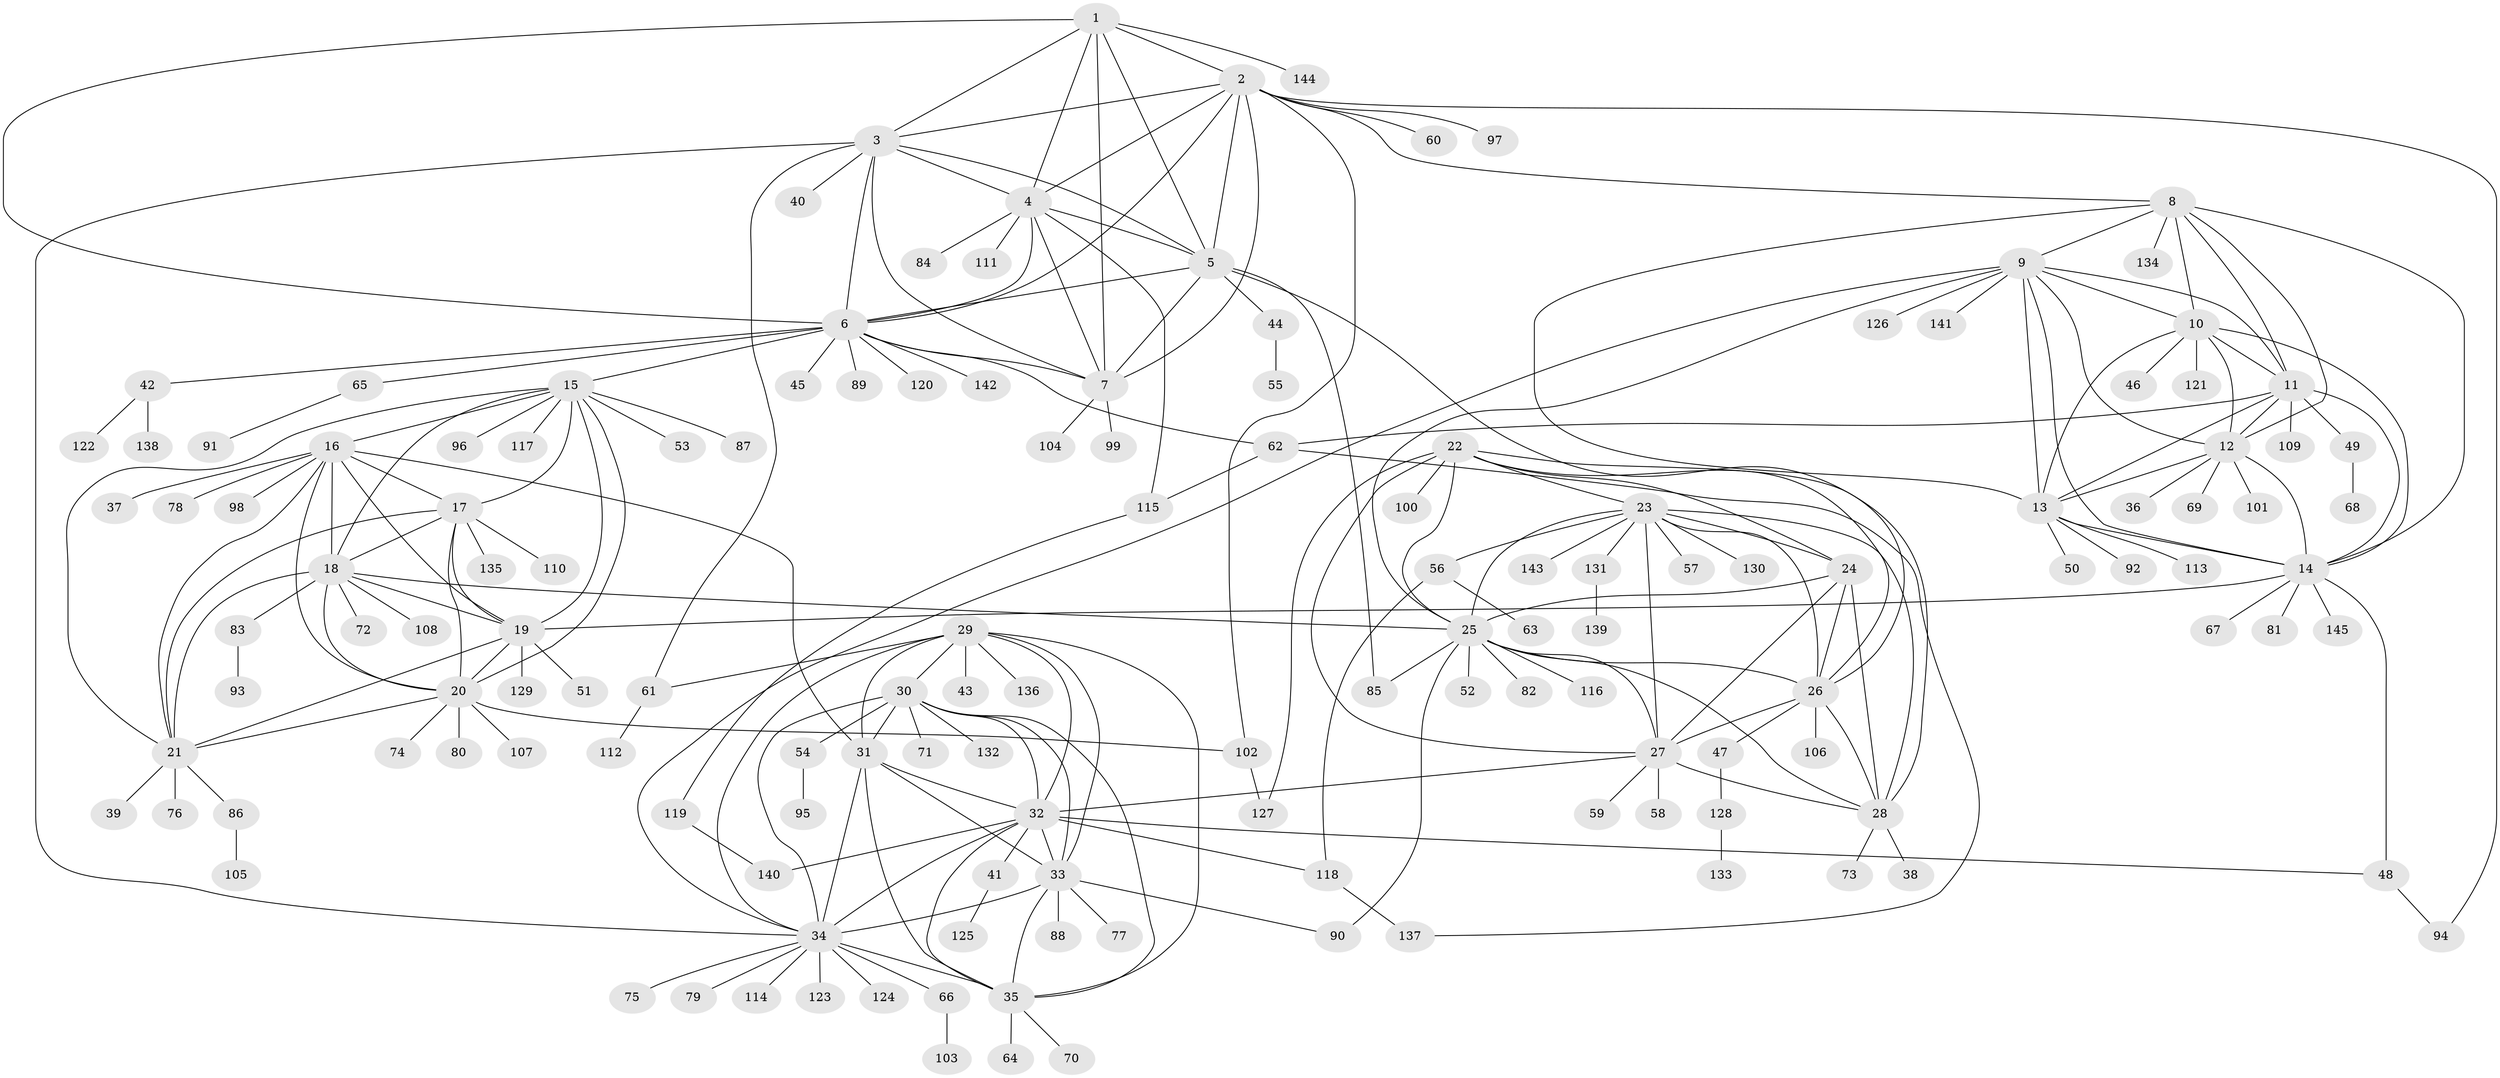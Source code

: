 // Generated by graph-tools (version 1.1) at 2025/16/03/09/25 04:16:07]
// undirected, 145 vertices, 237 edges
graph export_dot {
graph [start="1"]
  node [color=gray90,style=filled];
  1;
  2;
  3;
  4;
  5;
  6;
  7;
  8;
  9;
  10;
  11;
  12;
  13;
  14;
  15;
  16;
  17;
  18;
  19;
  20;
  21;
  22;
  23;
  24;
  25;
  26;
  27;
  28;
  29;
  30;
  31;
  32;
  33;
  34;
  35;
  36;
  37;
  38;
  39;
  40;
  41;
  42;
  43;
  44;
  45;
  46;
  47;
  48;
  49;
  50;
  51;
  52;
  53;
  54;
  55;
  56;
  57;
  58;
  59;
  60;
  61;
  62;
  63;
  64;
  65;
  66;
  67;
  68;
  69;
  70;
  71;
  72;
  73;
  74;
  75;
  76;
  77;
  78;
  79;
  80;
  81;
  82;
  83;
  84;
  85;
  86;
  87;
  88;
  89;
  90;
  91;
  92;
  93;
  94;
  95;
  96;
  97;
  98;
  99;
  100;
  101;
  102;
  103;
  104;
  105;
  106;
  107;
  108;
  109;
  110;
  111;
  112;
  113;
  114;
  115;
  116;
  117;
  118;
  119;
  120;
  121;
  122;
  123;
  124;
  125;
  126;
  127;
  128;
  129;
  130;
  131;
  132;
  133;
  134;
  135;
  136;
  137;
  138;
  139;
  140;
  141;
  142;
  143;
  144;
  145;
  1 -- 2;
  1 -- 3;
  1 -- 4;
  1 -- 5;
  1 -- 6;
  1 -- 7;
  1 -- 144;
  2 -- 3;
  2 -- 4;
  2 -- 5;
  2 -- 6;
  2 -- 7;
  2 -- 8;
  2 -- 60;
  2 -- 94;
  2 -- 97;
  2 -- 102;
  3 -- 4;
  3 -- 5;
  3 -- 6;
  3 -- 7;
  3 -- 34;
  3 -- 40;
  3 -- 61;
  4 -- 5;
  4 -- 6;
  4 -- 7;
  4 -- 84;
  4 -- 111;
  4 -- 115;
  5 -- 6;
  5 -- 7;
  5 -- 26;
  5 -- 44;
  5 -- 85;
  6 -- 7;
  6 -- 15;
  6 -- 42;
  6 -- 45;
  6 -- 62;
  6 -- 65;
  6 -- 89;
  6 -- 120;
  6 -- 142;
  7 -- 99;
  7 -- 104;
  8 -- 9;
  8 -- 10;
  8 -- 11;
  8 -- 12;
  8 -- 13;
  8 -- 14;
  8 -- 134;
  9 -- 10;
  9 -- 11;
  9 -- 12;
  9 -- 13;
  9 -- 14;
  9 -- 25;
  9 -- 34;
  9 -- 126;
  9 -- 141;
  10 -- 11;
  10 -- 12;
  10 -- 13;
  10 -- 14;
  10 -- 46;
  10 -- 121;
  11 -- 12;
  11 -- 13;
  11 -- 14;
  11 -- 49;
  11 -- 62;
  11 -- 109;
  12 -- 13;
  12 -- 14;
  12 -- 36;
  12 -- 69;
  12 -- 101;
  13 -- 14;
  13 -- 50;
  13 -- 92;
  13 -- 113;
  14 -- 19;
  14 -- 48;
  14 -- 67;
  14 -- 81;
  14 -- 145;
  15 -- 16;
  15 -- 17;
  15 -- 18;
  15 -- 19;
  15 -- 20;
  15 -- 21;
  15 -- 53;
  15 -- 87;
  15 -- 96;
  15 -- 117;
  16 -- 17;
  16 -- 18;
  16 -- 19;
  16 -- 20;
  16 -- 21;
  16 -- 31;
  16 -- 37;
  16 -- 78;
  16 -- 98;
  17 -- 18;
  17 -- 19;
  17 -- 20;
  17 -- 21;
  17 -- 110;
  17 -- 135;
  18 -- 19;
  18 -- 20;
  18 -- 21;
  18 -- 25;
  18 -- 72;
  18 -- 83;
  18 -- 108;
  19 -- 20;
  19 -- 21;
  19 -- 51;
  19 -- 129;
  20 -- 21;
  20 -- 74;
  20 -- 80;
  20 -- 102;
  20 -- 107;
  21 -- 39;
  21 -- 76;
  21 -- 86;
  22 -- 23;
  22 -- 24;
  22 -- 25;
  22 -- 26;
  22 -- 27;
  22 -- 28;
  22 -- 100;
  22 -- 127;
  23 -- 24;
  23 -- 25;
  23 -- 26;
  23 -- 27;
  23 -- 28;
  23 -- 56;
  23 -- 57;
  23 -- 130;
  23 -- 131;
  23 -- 143;
  24 -- 25;
  24 -- 26;
  24 -- 27;
  24 -- 28;
  25 -- 26;
  25 -- 27;
  25 -- 28;
  25 -- 52;
  25 -- 82;
  25 -- 85;
  25 -- 90;
  25 -- 116;
  26 -- 27;
  26 -- 28;
  26 -- 47;
  26 -- 106;
  27 -- 28;
  27 -- 32;
  27 -- 58;
  27 -- 59;
  28 -- 38;
  28 -- 73;
  29 -- 30;
  29 -- 31;
  29 -- 32;
  29 -- 33;
  29 -- 34;
  29 -- 35;
  29 -- 43;
  29 -- 61;
  29 -- 136;
  30 -- 31;
  30 -- 32;
  30 -- 33;
  30 -- 34;
  30 -- 35;
  30 -- 54;
  30 -- 71;
  30 -- 132;
  31 -- 32;
  31 -- 33;
  31 -- 34;
  31 -- 35;
  32 -- 33;
  32 -- 34;
  32 -- 35;
  32 -- 41;
  32 -- 48;
  32 -- 118;
  32 -- 140;
  33 -- 34;
  33 -- 35;
  33 -- 77;
  33 -- 88;
  33 -- 90;
  34 -- 35;
  34 -- 66;
  34 -- 75;
  34 -- 79;
  34 -- 114;
  34 -- 123;
  34 -- 124;
  35 -- 64;
  35 -- 70;
  41 -- 125;
  42 -- 122;
  42 -- 138;
  44 -- 55;
  47 -- 128;
  48 -- 94;
  49 -- 68;
  54 -- 95;
  56 -- 63;
  56 -- 118;
  61 -- 112;
  62 -- 115;
  62 -- 137;
  65 -- 91;
  66 -- 103;
  83 -- 93;
  86 -- 105;
  102 -- 127;
  115 -- 119;
  118 -- 137;
  119 -- 140;
  128 -- 133;
  131 -- 139;
}
